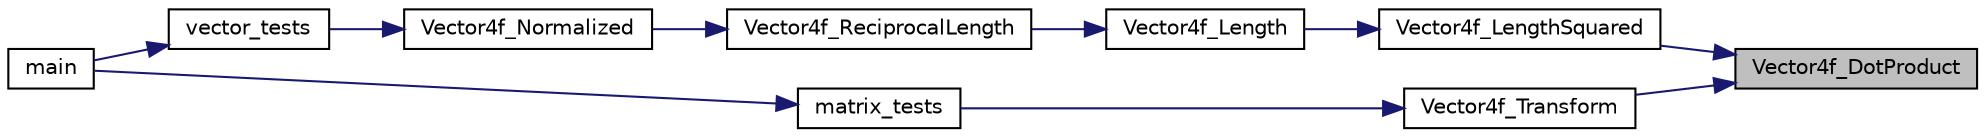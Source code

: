 digraph "Vector4f_DotProduct"
{
 // LATEX_PDF_SIZE
  edge [fontname="Helvetica",fontsize="10",labelfontname="Helvetica",labelfontsize="10"];
  node [fontname="Helvetica",fontsize="10",shape=record];
  rankdir="RL";
  Node1 [label="Vector4f_DotProduct",height=0.2,width=0.4,color="black", fillcolor="grey75", style="filled", fontcolor="black",tooltip=" "];
  Node1 -> Node2 [dir="back",color="midnightblue",fontsize="10",style="solid",fontname="Helvetica"];
  Node2 [label="Vector4f_LengthSquared",height=0.2,width=0.4,color="black", fillcolor="white", style="filled",URL="$maths3d_8h.html#a6a12894b1a4971a2291d506140394124",tooltip=" "];
  Node2 -> Node3 [dir="back",color="midnightblue",fontsize="10",style="solid",fontname="Helvetica"];
  Node3 [label="Vector4f_Length",height=0.2,width=0.4,color="black", fillcolor="white", style="filled",URL="$maths3d_8h.html#a4f551392427772319a2abb968295bad2",tooltip=" "];
  Node3 -> Node4 [dir="back",color="midnightblue",fontsize="10",style="solid",fontname="Helvetica"];
  Node4 [label="Vector4f_ReciprocalLength",height=0.2,width=0.4,color="black", fillcolor="white", style="filled",URL="$maths3d_8h.html#add8a21f2e58d7d54153d07a551e2295a",tooltip=" "];
  Node4 -> Node5 [dir="back",color="midnightblue",fontsize="10",style="solid",fontname="Helvetica"];
  Node5 [label="Vector4f_Normalized",height=0.2,width=0.4,color="black", fillcolor="white", style="filled",URL="$maths3d_8h.html#ac8a62a63b780796489c14691caac5824",tooltip=" "];
  Node5 -> Node6 [dir="back",color="midnightblue",fontsize="10",style="solid",fontname="Helvetica"];
  Node6 [label="vector_tests",height=0.2,width=0.4,color="black", fillcolor="white", style="filled",URL="$tests_8cpp.html#a0e64913f2f7932ab8f3b57ab47d494a7",tooltip=" "];
  Node6 -> Node7 [dir="back",color="midnightblue",fontsize="10",style="solid",fontname="Helvetica"];
  Node7 [label="main",height=0.2,width=0.4,color="black", fillcolor="white", style="filled",URL="$tests_8cpp.html#ac0f2228420376f4db7e1274f2b41667c",tooltip=" "];
  Node1 -> Node8 [dir="back",color="midnightblue",fontsize="10",style="solid",fontname="Helvetica"];
  Node8 [label="Vector4f_Transform",height=0.2,width=0.4,color="black", fillcolor="white", style="filled",URL="$maths3d_8h.html#a63fb9c019da7af1893d1e5814f0a98fd",tooltip=" "];
  Node8 -> Node9 [dir="back",color="midnightblue",fontsize="10",style="solid",fontname="Helvetica"];
  Node9 [label="matrix_tests",height=0.2,width=0.4,color="black", fillcolor="white", style="filled",URL="$tests_8cpp.html#a81702378d4fe24787c381f549e8e1847",tooltip=" "];
  Node9 -> Node7 [dir="back",color="midnightblue",fontsize="10",style="solid",fontname="Helvetica"];
}
